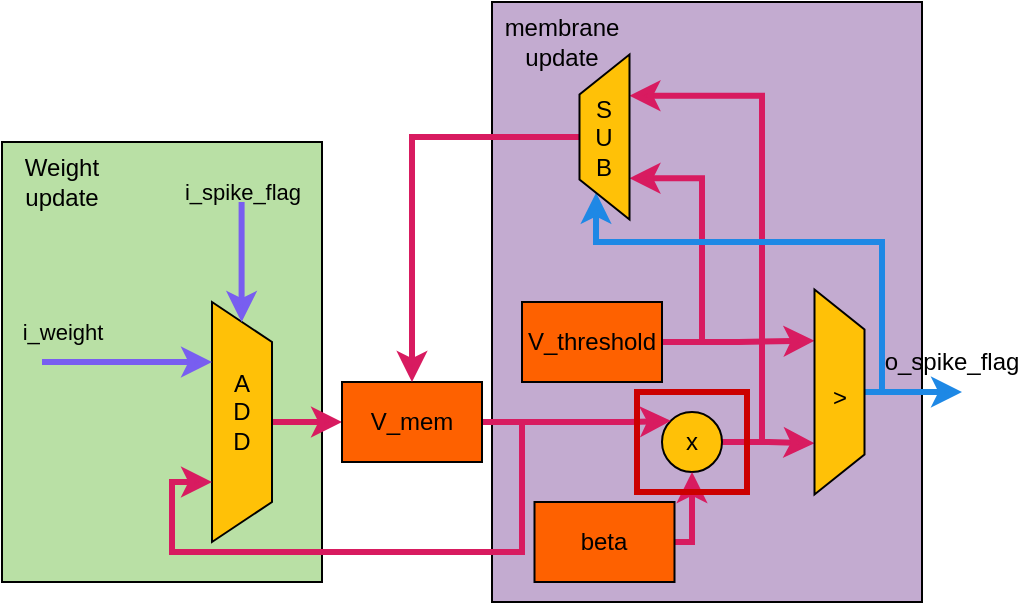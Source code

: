 <mxfile version="24.3.1" type="github">
  <diagram name="Page-1" id="s955rjKYIgd6T8PoFrvv">
    <mxGraphModel dx="779" dy="438" grid="1" gridSize="5" guides="1" tooltips="1" connect="1" arrows="1" fold="1" page="1" pageScale="1" pageWidth="850" pageHeight="1100" math="0" shadow="0">
      <root>
        <mxCell id="0" />
        <mxCell id="1" parent="0" />
        <mxCell id="9LbVqNVVqpxAe8NnLPx7-43" value="" style="rounded=0;whiteSpace=wrap;html=1;fillColor=#C3ABD0;" vertex="1" parent="1">
          <mxGeometry x="300" y="30" width="215" height="300" as="geometry" />
        </mxCell>
        <mxCell id="9LbVqNVVqpxAe8NnLPx7-17" value="" style="rounded=0;whiteSpace=wrap;html=1;fillColor=#B9E0A5;" vertex="1" parent="1">
          <mxGeometry x="55" y="100" width="160" height="220" as="geometry" />
        </mxCell>
        <mxCell id="9LbVqNVVqpxAe8NnLPx7-6" style="edgeStyle=orthogonalEdgeStyle;rounded=0;orthogonalLoop=1;jettySize=auto;html=1;entryX=0;entryY=0.5;entryDx=0;entryDy=0;strokeColor=#D81B60;strokeWidth=3;" edge="1" parent="1" source="9LbVqNVVqpxAe8NnLPx7-1" target="9LbVqNVVqpxAe8NnLPx7-5">
          <mxGeometry relative="1" as="geometry" />
        </mxCell>
        <mxCell id="9LbVqNVVqpxAe8NnLPx7-1" value="" style="shape=trapezoid;perimeter=trapezoidPerimeter;whiteSpace=wrap;html=1;fixedSize=1;rotation=90;fillColor=#FFC107;" vertex="1" parent="1">
          <mxGeometry x="115" y="225" width="120" height="30" as="geometry" />
        </mxCell>
        <mxCell id="9LbVqNVVqpxAe8NnLPx7-2" value="&lt;div&gt;A&lt;/div&gt;&lt;div&gt;D&lt;/div&gt;&lt;div&gt;D&lt;br&gt;&lt;/div&gt;" style="text;html=1;align=center;verticalAlign=middle;whiteSpace=wrap;rounded=0;" vertex="1" parent="1">
          <mxGeometry x="145" y="220" width="60" height="30" as="geometry" />
        </mxCell>
        <mxCell id="9LbVqNVVqpxAe8NnLPx7-26" style="edgeStyle=orthogonalEdgeStyle;rounded=0;orthogonalLoop=1;jettySize=auto;html=1;exitX=1;exitY=0.5;exitDx=0;exitDy=0;entryX=0.75;entryY=1;entryDx=0;entryDy=0;strokeColor=#D81B60;strokeWidth=3;" edge="1" parent="1" source="9LbVqNVVqpxAe8NnLPx7-3" target="9LbVqNVVqpxAe8NnLPx7-20">
          <mxGeometry relative="1" as="geometry" />
        </mxCell>
        <mxCell id="9LbVqNVVqpxAe8NnLPx7-37" style="edgeStyle=orthogonalEdgeStyle;rounded=0;orthogonalLoop=1;jettySize=auto;html=1;exitX=1;exitY=0.5;exitDx=0;exitDy=0;entryX=0.75;entryY=1;entryDx=0;entryDy=0;strokeColor=#D81B60;strokeWidth=3;" edge="1" parent="1" source="9LbVqNVVqpxAe8NnLPx7-3" target="9LbVqNVVqpxAe8NnLPx7-29">
          <mxGeometry relative="1" as="geometry" />
        </mxCell>
        <mxCell id="9LbVqNVVqpxAe8NnLPx7-3" value="x" style="ellipse;whiteSpace=wrap;html=1;aspect=fixed;fillColor=#FFC107;" vertex="1" parent="1">
          <mxGeometry x="385" y="235" width="30" height="30" as="geometry" />
        </mxCell>
        <mxCell id="9LbVqNVVqpxAe8NnLPx7-7" style="edgeStyle=orthogonalEdgeStyle;rounded=0;orthogonalLoop=1;jettySize=auto;html=1;exitX=1;exitY=0.5;exitDx=0;exitDy=0;entryX=0.75;entryY=1;entryDx=0;entryDy=0;strokeColor=#D81B60;strokeWidth=3;" edge="1" parent="1" source="9LbVqNVVqpxAe8NnLPx7-5" target="9LbVqNVVqpxAe8NnLPx7-1">
          <mxGeometry relative="1" as="geometry">
            <Array as="points">
              <mxPoint x="315" y="240" />
              <mxPoint x="315" y="305" />
              <mxPoint x="140" y="305" />
              <mxPoint x="140" y="270" />
            </Array>
          </mxGeometry>
        </mxCell>
        <mxCell id="9LbVqNVVqpxAe8NnLPx7-14" style="edgeStyle=orthogonalEdgeStyle;rounded=0;orthogonalLoop=1;jettySize=auto;html=1;exitX=1;exitY=0.5;exitDx=0;exitDy=0;entryX=0;entryY=0;entryDx=0;entryDy=0;strokeColor=#D81B60;strokeWidth=3;" edge="1" parent="1" source="9LbVqNVVqpxAe8NnLPx7-5" target="9LbVqNVVqpxAe8NnLPx7-3">
          <mxGeometry relative="1" as="geometry">
            <Array as="points">
              <mxPoint x="369" y="240" />
            </Array>
          </mxGeometry>
        </mxCell>
        <mxCell id="9LbVqNVVqpxAe8NnLPx7-5" value="V_mem" style="rounded=0;whiteSpace=wrap;html=1;fillColor=#FE6100;" vertex="1" parent="1">
          <mxGeometry x="225" y="220" width="70" height="40" as="geometry" />
        </mxCell>
        <mxCell id="9LbVqNVVqpxAe8NnLPx7-8" value="" style="endArrow=classic;html=1;rounded=0;entryX=0.25;entryY=1;entryDx=0;entryDy=0;fillColor=#d5e8d4;strokeColor=#785EF0;strokeWidth=3;" edge="1" parent="1" target="9LbVqNVVqpxAe8NnLPx7-1">
          <mxGeometry width="50" height="50" relative="1" as="geometry">
            <mxPoint x="75" y="210" as="sourcePoint" />
            <mxPoint x="105" y="195" as="targetPoint" />
          </mxGeometry>
        </mxCell>
        <mxCell id="9LbVqNVVqpxAe8NnLPx7-9" value="i_weight" style="edgeLabel;html=1;align=center;verticalAlign=middle;resizable=0;points=[];labelBackgroundColor=none;" vertex="1" connectable="0" parent="9LbVqNVVqpxAe8NnLPx7-8">
          <mxGeometry x="-0.741" y="-2" relative="1" as="geometry">
            <mxPoint x="-1" y="-17" as="offset" />
          </mxGeometry>
        </mxCell>
        <mxCell id="9LbVqNVVqpxAe8NnLPx7-10" value="" style="endArrow=classic;html=1;rounded=0;strokeColor=#785EF0;strokeWidth=3;" edge="1" parent="1">
          <mxGeometry width="50" height="50" relative="1" as="geometry">
            <mxPoint x="174.8" y="130" as="sourcePoint" />
            <mxPoint x="174.8" y="190" as="targetPoint" />
          </mxGeometry>
        </mxCell>
        <mxCell id="9LbVqNVVqpxAe8NnLPx7-11" value="i_spike_flag" style="edgeLabel;html=1;align=center;verticalAlign=middle;resizable=0;points=[];labelBackgroundColor=none;" vertex="1" connectable="0" parent="9LbVqNVVqpxAe8NnLPx7-10">
          <mxGeometry x="-0.627" y="-1" relative="1" as="geometry">
            <mxPoint x="1" y="-16" as="offset" />
          </mxGeometry>
        </mxCell>
        <mxCell id="9LbVqNVVqpxAe8NnLPx7-41" style="edgeStyle=orthogonalEdgeStyle;rounded=0;orthogonalLoop=1;jettySize=auto;html=1;exitX=1;exitY=0.5;exitDx=0;exitDy=0;entryX=0.5;entryY=1;entryDx=0;entryDy=0;strokeColor=#D81B60;strokeWidth=3;" edge="1" parent="1" source="9LbVqNVVqpxAe8NnLPx7-12" target="9LbVqNVVqpxAe8NnLPx7-3">
          <mxGeometry relative="1" as="geometry" />
        </mxCell>
        <mxCell id="9LbVqNVVqpxAe8NnLPx7-12" value="beta" style="rounded=0;whiteSpace=wrap;html=1;fillColor=#FE6100;" vertex="1" parent="1">
          <mxGeometry x="321.25" y="280" width="70" height="40" as="geometry" />
        </mxCell>
        <mxCell id="9LbVqNVVqpxAe8NnLPx7-27" style="edgeStyle=orthogonalEdgeStyle;rounded=0;orthogonalLoop=1;jettySize=auto;html=1;exitX=1;exitY=0.5;exitDx=0;exitDy=0;entryX=0.25;entryY=1;entryDx=0;entryDy=0;strokeColor=#D81B60;strokeWidth=3;" edge="1" parent="1" source="9LbVqNVVqpxAe8NnLPx7-19" target="9LbVqNVVqpxAe8NnLPx7-20">
          <mxGeometry relative="1" as="geometry" />
        </mxCell>
        <mxCell id="9LbVqNVVqpxAe8NnLPx7-36" style="edgeStyle=orthogonalEdgeStyle;rounded=0;orthogonalLoop=1;jettySize=auto;html=1;exitX=1;exitY=0.5;exitDx=0;exitDy=0;entryX=0.25;entryY=1;entryDx=0;entryDy=0;strokeColor=#D81B60;strokeWidth=3;" edge="1" parent="1" source="9LbVqNVVqpxAe8NnLPx7-19" target="9LbVqNVVqpxAe8NnLPx7-29">
          <mxGeometry relative="1" as="geometry" />
        </mxCell>
        <mxCell id="9LbVqNVVqpxAe8NnLPx7-19" value="V_threshold" style="rounded=0;whiteSpace=wrap;html=1;fillColor=#FE6100;" vertex="1" parent="1">
          <mxGeometry x="315" y="180" width="70" height="40" as="geometry" />
        </mxCell>
        <mxCell id="9LbVqNVVqpxAe8NnLPx7-32" style="edgeStyle=orthogonalEdgeStyle;rounded=0;orthogonalLoop=1;jettySize=auto;html=1;entryX=0;entryY=0.25;entryDx=0;entryDy=0;exitX=0.5;exitY=0;exitDx=0;exitDy=0;strokeColor=#1E88E5;strokeWidth=3;" edge="1" parent="1" source="9LbVqNVVqpxAe8NnLPx7-20" target="9LbVqNVVqpxAe8NnLPx7-29">
          <mxGeometry relative="1" as="geometry">
            <Array as="points">
              <mxPoint x="495" y="225" />
              <mxPoint x="495" y="150" />
              <mxPoint x="352" y="150" />
            </Array>
          </mxGeometry>
        </mxCell>
        <mxCell id="9LbVqNVVqpxAe8NnLPx7-38" style="edgeStyle=orthogonalEdgeStyle;rounded=0;orthogonalLoop=1;jettySize=auto;html=1;exitX=0.5;exitY=0;exitDx=0;exitDy=0;strokeColor=#1E88E5;strokeWidth=3;" edge="1" parent="1" source="9LbVqNVVqpxAe8NnLPx7-20">
          <mxGeometry relative="1" as="geometry">
            <mxPoint x="535" y="225" as="targetPoint" />
          </mxGeometry>
        </mxCell>
        <mxCell id="9LbVqNVVqpxAe8NnLPx7-20" value="" style="shape=trapezoid;perimeter=trapezoidPerimeter;whiteSpace=wrap;html=1;fixedSize=1;rotation=90;fillColor=#FFC107;" vertex="1" parent="1">
          <mxGeometry x="422.5" y="212.5" width="102.5" height="25" as="geometry" />
        </mxCell>
        <mxCell id="9LbVqNVVqpxAe8NnLPx7-21" value="&amp;gt;" style="text;html=1;align=center;verticalAlign=middle;whiteSpace=wrap;rounded=0;" vertex="1" parent="1">
          <mxGeometry x="443.75" y="212.5" width="60" height="30" as="geometry" />
        </mxCell>
        <mxCell id="9LbVqNVVqpxAe8NnLPx7-31" style="edgeStyle=orthogonalEdgeStyle;rounded=0;orthogonalLoop=1;jettySize=auto;html=1;exitX=0.5;exitY=0;exitDx=0;exitDy=0;entryX=0.5;entryY=0;entryDx=0;entryDy=0;strokeColor=#D81B60;strokeWidth=3;" edge="1" parent="1" source="9LbVqNVVqpxAe8NnLPx7-29" target="9LbVqNVVqpxAe8NnLPx7-5">
          <mxGeometry relative="1" as="geometry" />
        </mxCell>
        <mxCell id="9LbVqNVVqpxAe8NnLPx7-29" value="" style="shape=trapezoid;perimeter=trapezoidPerimeter;whiteSpace=wrap;html=1;fixedSize=1;rotation=-90;fillColor=#FFC107;" vertex="1" parent="1">
          <mxGeometry x="315" y="85" width="82.5" height="25" as="geometry" />
        </mxCell>
        <mxCell id="9LbVqNVVqpxAe8NnLPx7-39" value="&lt;div&gt;S&lt;/div&gt;&lt;div&gt;U&lt;/div&gt;&lt;div&gt;B&lt;br&gt;&lt;/div&gt;" style="text;html=1;align=center;verticalAlign=middle;whiteSpace=wrap;rounded=0;" vertex="1" parent="1">
          <mxGeometry x="326.25" y="82.5" width="60" height="30" as="geometry" />
        </mxCell>
        <mxCell id="9LbVqNVVqpxAe8NnLPx7-40" value="o_spike_flag" style="text;html=1;align=center;verticalAlign=middle;whiteSpace=wrap;rounded=0;" vertex="1" parent="1">
          <mxGeometry x="500" y="195" width="60" height="30" as="geometry" />
        </mxCell>
        <mxCell id="9LbVqNVVqpxAe8NnLPx7-42" value="Weight update" style="text;html=1;align=center;verticalAlign=middle;whiteSpace=wrap;rounded=0;" vertex="1" parent="1">
          <mxGeometry x="55" y="105" width="60" height="30" as="geometry" />
        </mxCell>
        <mxCell id="9LbVqNVVqpxAe8NnLPx7-44" value="membrane update" style="text;html=1;align=center;verticalAlign=middle;whiteSpace=wrap;rounded=0;" vertex="1" parent="1">
          <mxGeometry x="305" y="35" width="60" height="30" as="geometry" />
        </mxCell>
        <mxCell id="9LbVqNVVqpxAe8NnLPx7-46" value="" style="rounded=0;whiteSpace=wrap;html=1;fillColor=none;strokeColor=#CC0000;strokeWidth=3;" vertex="1" parent="1">
          <mxGeometry x="372.5" y="225" width="55" height="50" as="geometry" />
        </mxCell>
      </root>
    </mxGraphModel>
  </diagram>
</mxfile>
